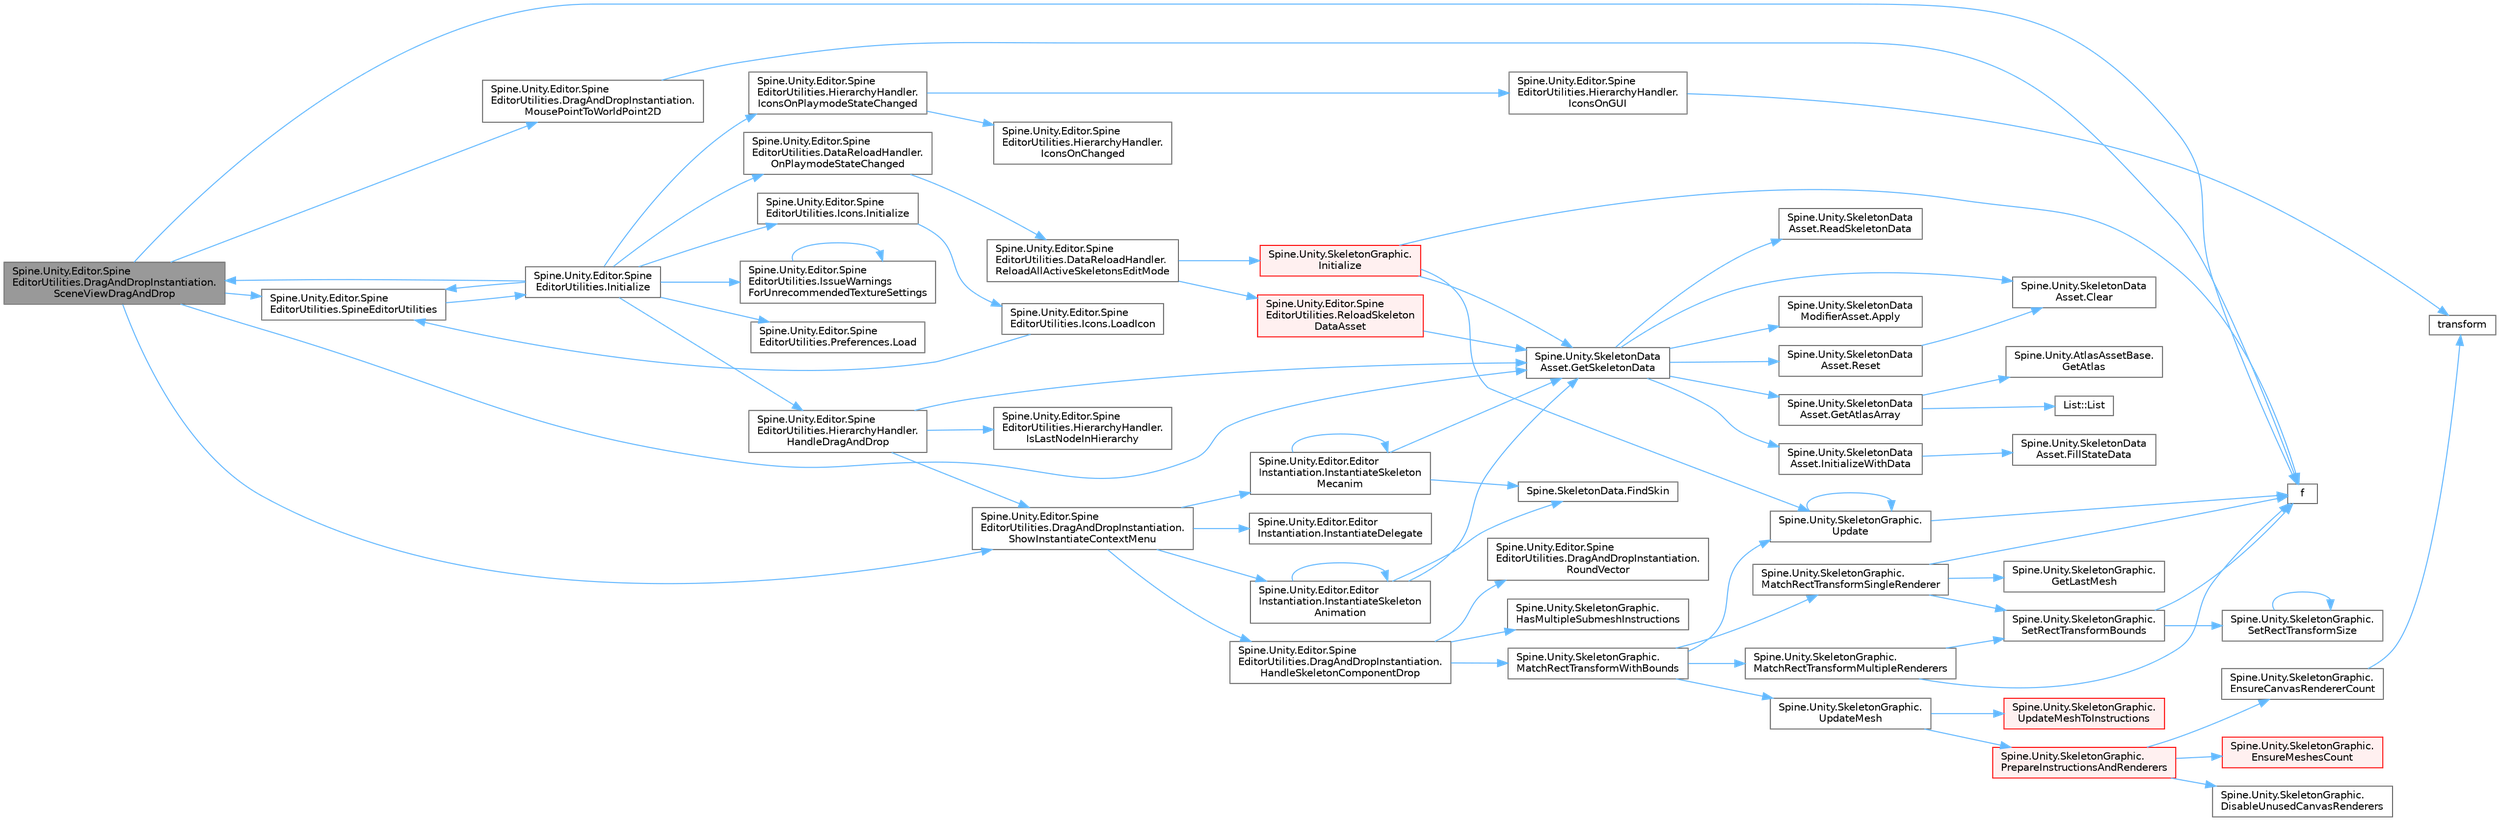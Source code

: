 digraph "Spine.Unity.Editor.SpineEditorUtilities.DragAndDropInstantiation.SceneViewDragAndDrop"
{
 // LATEX_PDF_SIZE
  bgcolor="transparent";
  edge [fontname=Helvetica,fontsize=10,labelfontname=Helvetica,labelfontsize=10];
  node [fontname=Helvetica,fontsize=10,shape=box,height=0.2,width=0.4];
  rankdir="LR";
  Node1 [id="Node000001",label="Spine.Unity.Editor.Spine\lEditorUtilities.DragAndDropInstantiation.\lSceneViewDragAndDrop",height=0.2,width=0.4,color="gray40", fillcolor="grey60", style="filled", fontcolor="black",tooltip=" "];
  Node1 -> Node2 [id="edge75_Node000001_Node000002",color="steelblue1",style="solid",tooltip=" "];
  Node2 [id="Node000002",label="f",height=0.2,width=0.4,color="grey40", fillcolor="white", style="filled",URL="$cxx11__tensor__map_8cpp.html#a7f507fea02198f6cb81c86640c7b1a4e",tooltip=" "];
  Node1 -> Node3 [id="edge76_Node000001_Node000003",color="steelblue1",style="solid",tooltip=" "];
  Node3 [id="Node000003",label="Spine.Unity.SkeletonData\lAsset.GetSkeletonData",height=0.2,width=0.4,color="grey40", fillcolor="white", style="filled",URL="$class_spine_1_1_unity_1_1_skeleton_data_asset.html#a2b0df38bd74c1b464ed8543f72c7fd4e",tooltip="Loads, caches and returns the SkeletonData from the skeleton data file. Returns the cached SkeletonDa..."];
  Node3 -> Node4 [id="edge77_Node000003_Node000004",color="steelblue1",style="solid",tooltip=" "];
  Node4 [id="Node000004",label="Spine.Unity.SkeletonData\lModifierAsset.Apply",height=0.2,width=0.4,color="grey40", fillcolor="white", style="filled",URL="$class_spine_1_1_unity_1_1_skeleton_data_modifier_asset.html#a09f330e2137df124acf2ed48946312ba",tooltip=" "];
  Node3 -> Node5 [id="edge78_Node000003_Node000005",color="steelblue1",style="solid",tooltip=" "];
  Node5 [id="Node000005",label="Spine.Unity.SkeletonData\lAsset.Clear",height=0.2,width=0.4,color="grey40", fillcolor="white", style="filled",URL="$class_spine_1_1_unity_1_1_skeleton_data_asset.html#a0609f106c8b6f209cdcc696dc7ef5361",tooltip="Clears the loaded SkeletonData and AnimationStateData. Use this to force a reload for the next time G..."];
  Node3 -> Node6 [id="edge79_Node000003_Node000006",color="steelblue1",style="solid",tooltip=" "];
  Node6 [id="Node000006",label="Spine.Unity.SkeletonData\lAsset.GetAtlasArray",height=0.2,width=0.4,color="grey40", fillcolor="white", style="filled",URL="$class_spine_1_1_unity_1_1_skeleton_data_asset.html#a1dbef5f8199b8f1f1545a26a4161f023",tooltip=" "];
  Node6 -> Node7 [id="edge80_Node000006_Node000007",color="steelblue1",style="solid",tooltip=" "];
  Node7 [id="Node000007",label="Spine.Unity.AtlasAssetBase.\lGetAtlas",height=0.2,width=0.4,color="grey40", fillcolor="white", style="filled",URL="$class_spine_1_1_unity_1_1_atlas_asset_base.html#a640cc5ec1798bc8ea9304d49bf97a26e",tooltip=" "];
  Node6 -> Node8 [id="edge81_Node000006_Node000008",color="steelblue1",style="solid",tooltip=" "];
  Node8 [id="Node000008",label="List::List",height=0.2,width=0.4,color="grey40", fillcolor="white", style="filled",URL="$class_list.html#a5c5e27671b21b3815d4e25b953c69454",tooltip=" "];
  Node3 -> Node9 [id="edge82_Node000003_Node000009",color="steelblue1",style="solid",tooltip=" "];
  Node9 [id="Node000009",label="Spine.Unity.SkeletonData\lAsset.InitializeWithData",height=0.2,width=0.4,color="grey40", fillcolor="white", style="filled",URL="$class_spine_1_1_unity_1_1_skeleton_data_asset.html#af35124cb15739cec2f598b6755a14f16",tooltip=" "];
  Node9 -> Node10 [id="edge83_Node000009_Node000010",color="steelblue1",style="solid",tooltip=" "];
  Node10 [id="Node000010",label="Spine.Unity.SkeletonData\lAsset.FillStateData",height=0.2,width=0.4,color="grey40", fillcolor="white", style="filled",URL="$class_spine_1_1_unity_1_1_skeleton_data_asset.html#a411b92c93906b415251b1a1022dfe9cb",tooltip=" "];
  Node3 -> Node11 [id="edge84_Node000003_Node000011",color="steelblue1",style="solid",tooltip=" "];
  Node11 [id="Node000011",label="Spine.Unity.SkeletonData\lAsset.ReadSkeletonData",height=0.2,width=0.4,color="grey40", fillcolor="white", style="filled",URL="$class_spine_1_1_unity_1_1_skeleton_data_asset.html#aa0975d976e5a4469b4f37d6bed3a21cd",tooltip=" "];
  Node3 -> Node12 [id="edge85_Node000003_Node000012",color="steelblue1",style="solid",tooltip=" "];
  Node12 [id="Node000012",label="Spine.Unity.SkeletonData\lAsset.Reset",height=0.2,width=0.4,color="grey40", fillcolor="white", style="filled",URL="$class_spine_1_1_unity_1_1_skeleton_data_asset.html#a36c686acb39535dbb13d1a55692b0f04",tooltip=" "];
  Node12 -> Node5 [id="edge86_Node000012_Node000005",color="steelblue1",style="solid",tooltip=" "];
  Node1 -> Node13 [id="edge87_Node000001_Node000013",color="steelblue1",style="solid",tooltip=" "];
  Node13 [id="Node000013",label="Spine.Unity.Editor.Spine\lEditorUtilities.DragAndDropInstantiation.\lMousePointToWorldPoint2D",height=0.2,width=0.4,color="grey40", fillcolor="white", style="filled",URL="$class_spine_1_1_unity_1_1_editor_1_1_spine_editor_utilities_1_1_drag_and_drop_instantiation.html#ac78dfc2ddc8e04d20f1ca408ae179c42",tooltip="Converts a mouse point to a world point on a plane."];
  Node13 -> Node2 [id="edge88_Node000013_Node000002",color="steelblue1",style="solid",tooltip=" "];
  Node1 -> Node14 [id="edge89_Node000001_Node000014",color="steelblue1",style="solid",tooltip=" "];
  Node14 [id="Node000014",label="Spine.Unity.Editor.Spine\lEditorUtilities.DragAndDropInstantiation.\lShowInstantiateContextMenu",height=0.2,width=0.4,color="grey40", fillcolor="white", style="filled",URL="$class_spine_1_1_unity_1_1_editor_1_1_spine_editor_utilities_1_1_drag_and_drop_instantiation.html#a151f91e92e3f3eb034ee5059784da010",tooltip=" "];
  Node14 -> Node15 [id="edge90_Node000014_Node000015",color="steelblue1",style="solid",tooltip=" "];
  Node15 [id="Node000015",label="Spine.Unity.Editor.Spine\lEditorUtilities.DragAndDropInstantiation.\lHandleSkeletonComponentDrop",height=0.2,width=0.4,color="grey40", fillcolor="white", style="filled",URL="$class_spine_1_1_unity_1_1_editor_1_1_spine_editor_utilities_1_1_drag_and_drop_instantiation.html#a740927ee54a7d6b0cb41be4d0c89b9dd",tooltip=" "];
  Node15 -> Node16 [id="edge91_Node000015_Node000016",color="steelblue1",style="solid",tooltip=" "];
  Node16 [id="Node000016",label="Spine.Unity.SkeletonGraphic.\lHasMultipleSubmeshInstructions",height=0.2,width=0.4,color="grey40", fillcolor="white", style="filled",URL="$class_spine_1_1_unity_1_1_skeleton_graphic.html#a1330ca516a2a73248576b047ef30c2cd",tooltip=" "];
  Node15 -> Node17 [id="edge92_Node000015_Node000017",color="steelblue1",style="solid",tooltip=" "];
  Node17 [id="Node000017",label="Spine.Unity.SkeletonGraphic.\lMatchRectTransformWithBounds",height=0.2,width=0.4,color="grey40", fillcolor="white", style="filled",URL="$class_spine_1_1_unity_1_1_skeleton_graphic.html#a21244bb0bd7c0eee72165952058843f2",tooltip=" "];
  Node17 -> Node18 [id="edge93_Node000017_Node000018",color="steelblue1",style="solid",tooltip=" "];
  Node18 [id="Node000018",label="Spine.Unity.SkeletonGraphic.\lMatchRectTransformMultipleRenderers",height=0.2,width=0.4,color="grey40", fillcolor="white", style="filled",URL="$class_spine_1_1_unity_1_1_skeleton_graphic.html#ae006d71be660943c27496907bf99feca",tooltip=" "];
  Node18 -> Node2 [id="edge94_Node000018_Node000002",color="steelblue1",style="solid",tooltip=" "];
  Node18 -> Node19 [id="edge95_Node000018_Node000019",color="steelblue1",style="solid",tooltip=" "];
  Node19 [id="Node000019",label="Spine.Unity.SkeletonGraphic.\lSetRectTransformBounds",height=0.2,width=0.4,color="grey40", fillcolor="white", style="filled",URL="$class_spine_1_1_unity_1_1_skeleton_graphic.html#acb0d9fd65cba62f578d7b9f625e3e68d",tooltip=" "];
  Node19 -> Node2 [id="edge96_Node000019_Node000002",color="steelblue1",style="solid",tooltip=" "];
  Node19 -> Node20 [id="edge97_Node000019_Node000020",color="steelblue1",style="solid",tooltip=" "];
  Node20 [id="Node000020",label="Spine.Unity.SkeletonGraphic.\lSetRectTransformSize",height=0.2,width=0.4,color="grey40", fillcolor="white", style="filled",URL="$class_spine_1_1_unity_1_1_skeleton_graphic.html#a26158d987b1e6f81bda90bbdc020a4ff",tooltip=" "];
  Node20 -> Node20 [id="edge98_Node000020_Node000020",color="steelblue1",style="solid",tooltip=" "];
  Node17 -> Node21 [id="edge99_Node000017_Node000021",color="steelblue1",style="solid",tooltip=" "];
  Node21 [id="Node000021",label="Spine.Unity.SkeletonGraphic.\lMatchRectTransformSingleRenderer",height=0.2,width=0.4,color="grey40", fillcolor="white", style="filled",URL="$class_spine_1_1_unity_1_1_skeleton_graphic.html#a68ddd15152b8c9c6bcb1ada993b53124",tooltip=" "];
  Node21 -> Node2 [id="edge100_Node000021_Node000002",color="steelblue1",style="solid",tooltip=" "];
  Node21 -> Node22 [id="edge101_Node000021_Node000022",color="steelblue1",style="solid",tooltip=" "];
  Node22 [id="Node000022",label="Spine.Unity.SkeletonGraphic.\lGetLastMesh",height=0.2,width=0.4,color="grey40", fillcolor="white", style="filled",URL="$class_spine_1_1_unity_1_1_skeleton_graphic.html#a38200a13cd52a53be7b3e0d23364be23",tooltip=" "];
  Node21 -> Node19 [id="edge102_Node000021_Node000019",color="steelblue1",style="solid",tooltip=" "];
  Node17 -> Node23 [id="edge103_Node000017_Node000023",color="steelblue1",style="solid",tooltip=" "];
  Node23 [id="Node000023",label="Spine.Unity.SkeletonGraphic.\lUpdate",height=0.2,width=0.4,color="grey40", fillcolor="white", style="filled",URL="$class_spine_1_1_unity_1_1_skeleton_graphic.html#aff60ca4f1769ec2ee4726770fd46f8fb",tooltip=" "];
  Node23 -> Node2 [id="edge104_Node000023_Node000002",color="steelblue1",style="solid",tooltip=" "];
  Node23 -> Node23 [id="edge105_Node000023_Node000023",color="steelblue1",style="solid",tooltip=" "];
  Node17 -> Node24 [id="edge106_Node000017_Node000024",color="steelblue1",style="solid",tooltip=" "];
  Node24 [id="Node000024",label="Spine.Unity.SkeletonGraphic.\lUpdateMesh",height=0.2,width=0.4,color="grey40", fillcolor="white", style="filled",URL="$class_spine_1_1_unity_1_1_skeleton_graphic.html#a1811fb0d59465b27a278b3aaf8058c36",tooltip=" "];
  Node24 -> Node25 [id="edge107_Node000024_Node000025",color="steelblue1",style="solid",tooltip=" "];
  Node25 [id="Node000025",label="Spine.Unity.SkeletonGraphic.\lPrepareInstructionsAndRenderers",height=0.2,width=0.4,color="red", fillcolor="#FFF0F0", style="filled",URL="$class_spine_1_1_unity_1_1_skeleton_graphic.html#a18d0a3256c312ad8cc037e8f36cded4b",tooltip=" "];
  Node25 -> Node26 [id="edge108_Node000025_Node000026",color="steelblue1",style="solid",tooltip=" "];
  Node26 [id="Node000026",label="Spine.Unity.SkeletonGraphic.\lDisableUnusedCanvasRenderers",height=0.2,width=0.4,color="grey40", fillcolor="white", style="filled",URL="$class_spine_1_1_unity_1_1_skeleton_graphic.html#a3638fe6f5a7dcc3ebe818b4ec835c9f5",tooltip=" "];
  Node25 -> Node27 [id="edge109_Node000025_Node000027",color="steelblue1",style="solid",tooltip=" "];
  Node27 [id="Node000027",label="Spine.Unity.SkeletonGraphic.\lEnsureCanvasRendererCount",height=0.2,width=0.4,color="grey40", fillcolor="white", style="filled",URL="$class_spine_1_1_unity_1_1_skeleton_graphic.html#a26c8c822ec81d83181c6bb7e50c8301d",tooltip=" "];
  Node27 -> Node28 [id="edge110_Node000027_Node000028",color="steelblue1",style="solid",tooltip=" "];
  Node28 [id="Node000028",label="transform",height=0.2,width=0.4,color="grey40", fillcolor="white", style="filled",URL="$geometry_8cpp.html#ad05130a1d9f2e9708c1125b4cc2fe7cb",tooltip=" "];
  Node25 -> Node29 [id="edge111_Node000025_Node000029",color="steelblue1",style="solid",tooltip=" "];
  Node29 [id="Node000029",label="Spine.Unity.SkeletonGraphic.\lEnsureMeshesCount",height=0.2,width=0.4,color="red", fillcolor="#FFF0F0", style="filled",URL="$class_spine_1_1_unity_1_1_skeleton_graphic.html#a337645562b00b7ba6936e3639fbcb271",tooltip=" "];
  Node24 -> Node34 [id="edge112_Node000024_Node000034",color="steelblue1",style="solid",tooltip=" "];
  Node34 [id="Node000034",label="Spine.Unity.SkeletonGraphic.\lUpdateMeshToInstructions",height=0.2,width=0.4,color="red", fillcolor="#FFF0F0", style="filled",URL="$class_spine_1_1_unity_1_1_skeleton_graphic.html#a50ec2f3ae7367a65798109fda1aa54e8",tooltip=" "];
  Node15 -> Node47 [id="edge113_Node000015_Node000047",color="steelblue1",style="solid",tooltip=" "];
  Node47 [id="Node000047",label="Spine.Unity.Editor.Spine\lEditorUtilities.DragAndDropInstantiation.\lRoundVector",height=0.2,width=0.4,color="grey40", fillcolor="white", style="filled",URL="$class_spine_1_1_unity_1_1_editor_1_1_spine_editor_utilities_1_1_drag_and_drop_instantiation.html#a4da7c06949d7cf0288e5d6e6715487a0",tooltip="Rounds off vector components to a number of decimal digits."];
  Node14 -> Node48 [id="edge114_Node000014_Node000048",color="steelblue1",style="solid",tooltip=" "];
  Node48 [id="Node000048",label="Spine.Unity.Editor.Editor\lInstantiation.InstantiateDelegate",height=0.2,width=0.4,color="grey40", fillcolor="white", style="filled",URL="$class_spine_1_1_unity_1_1_editor_1_1_editor_instantiation.html#a4c259361f2a77b1e5f978ffc197c929a",tooltip=" "];
  Node14 -> Node49 [id="edge115_Node000014_Node000049",color="steelblue1",style="solid",tooltip=" "];
  Node49 [id="Node000049",label="Spine.Unity.Editor.Editor\lInstantiation.InstantiateSkeleton\lAnimation",height=0.2,width=0.4,color="grey40", fillcolor="white", style="filled",URL="$class_spine_1_1_unity_1_1_editor_1_1_editor_instantiation.html#a3d8de5c859ad64922c4e2ed4b9d201e8",tooltip=" "];
  Node49 -> Node50 [id="edge116_Node000049_Node000050",color="steelblue1",style="solid",tooltip=" "];
  Node50 [id="Node000050",label="Spine.SkeletonData.FindSkin",height=0.2,width=0.4,color="grey40", fillcolor="white", style="filled",URL="$class_spine_1_1_skeleton_data.html#a6f87af52a59ff01da994c5ae68397369",tooltip="May be null."];
  Node49 -> Node3 [id="edge117_Node000049_Node000003",color="steelblue1",style="solid",tooltip=" "];
  Node49 -> Node49 [id="edge118_Node000049_Node000049",color="steelblue1",style="solid",tooltip=" "];
  Node14 -> Node51 [id="edge119_Node000014_Node000051",color="steelblue1",style="solid",tooltip=" "];
  Node51 [id="Node000051",label="Spine.Unity.Editor.Editor\lInstantiation.InstantiateSkeleton\lMecanim",height=0.2,width=0.4,color="grey40", fillcolor="white", style="filled",URL="$class_spine_1_1_unity_1_1_editor_1_1_editor_instantiation.html#aecd9520779a3f28e30db6ea28d38ae82",tooltip=" "];
  Node51 -> Node50 [id="edge120_Node000051_Node000050",color="steelblue1",style="solid",tooltip=" "];
  Node51 -> Node3 [id="edge121_Node000051_Node000003",color="steelblue1",style="solid",tooltip=" "];
  Node51 -> Node51 [id="edge122_Node000051_Node000051",color="steelblue1",style="solid",tooltip=" "];
  Node1 -> Node52 [id="edge123_Node000001_Node000052",color="steelblue1",style="solid",tooltip=" "];
  Node52 [id="Node000052",label="Spine.Unity.Editor.Spine\lEditorUtilities.SpineEditorUtilities",height=0.2,width=0.4,color="grey40", fillcolor="white", style="filled",URL="$class_spine_1_1_unity_1_1_editor_1_1_spine_editor_utilities.html#ac7d2768f43a591003555a90010ee7e4d",tooltip=" "];
  Node52 -> Node53 [id="edge124_Node000052_Node000053",color="steelblue1",style="solid",tooltip=" "];
  Node53 [id="Node000053",label="Spine.Unity.Editor.Spine\lEditorUtilities.Initialize",height=0.2,width=0.4,color="grey40", fillcolor="white", style="filled",URL="$class_spine_1_1_unity_1_1_editor_1_1_spine_editor_utilities.html#abd76572f6dc50fd5b923f3360652e60c",tooltip=" "];
  Node53 -> Node54 [id="edge125_Node000053_Node000054",color="steelblue1",style="solid",tooltip=" "];
  Node54 [id="Node000054",label="Spine.Unity.Editor.Spine\lEditorUtilities.HierarchyHandler.\lHandleDragAndDrop",height=0.2,width=0.4,color="grey40", fillcolor="white", style="filled",URL="$class_spine_1_1_unity_1_1_editor_1_1_spine_editor_utilities_1_1_hierarchy_handler.html#a1a42f29b51e4dc47d487e5642ad6512d",tooltip=" "];
  Node54 -> Node3 [id="edge126_Node000054_Node000003",color="steelblue1",style="solid",tooltip=" "];
  Node54 -> Node55 [id="edge127_Node000054_Node000055",color="steelblue1",style="solid",tooltip=" "];
  Node55 [id="Node000055",label="Spine.Unity.Editor.Spine\lEditorUtilities.HierarchyHandler.\lIsLastNodeInHierarchy",height=0.2,width=0.4,color="grey40", fillcolor="white", style="filled",URL="$class_spine_1_1_unity_1_1_editor_1_1_spine_editor_utilities_1_1_hierarchy_handler.html#a7ffafa2e0b91c6b537d386418e770ad7",tooltip=" "];
  Node54 -> Node14 [id="edge128_Node000054_Node000014",color="steelblue1",style="solid",tooltip=" "];
  Node53 -> Node56 [id="edge129_Node000053_Node000056",color="steelblue1",style="solid",tooltip=" "];
  Node56 [id="Node000056",label="Spine.Unity.Editor.Spine\lEditorUtilities.HierarchyHandler.\lIconsOnPlaymodeStateChanged",height=0.2,width=0.4,color="grey40", fillcolor="white", style="filled",URL="$class_spine_1_1_unity_1_1_editor_1_1_spine_editor_utilities_1_1_hierarchy_handler.html#a5679e0dfd4a5917ec1b1630f9afe14e5",tooltip=" "];
  Node56 -> Node57 [id="edge130_Node000056_Node000057",color="steelblue1",style="solid",tooltip=" "];
  Node57 [id="Node000057",label="Spine.Unity.Editor.Spine\lEditorUtilities.HierarchyHandler.\lIconsOnChanged",height=0.2,width=0.4,color="grey40", fillcolor="white", style="filled",URL="$class_spine_1_1_unity_1_1_editor_1_1_spine_editor_utilities_1_1_hierarchy_handler.html#ad599c035fe536f69b1c7c7997623f5db",tooltip=" "];
  Node56 -> Node58 [id="edge131_Node000056_Node000058",color="steelblue1",style="solid",tooltip=" "];
  Node58 [id="Node000058",label="Spine.Unity.Editor.Spine\lEditorUtilities.HierarchyHandler.\lIconsOnGUI",height=0.2,width=0.4,color="grey40", fillcolor="white", style="filled",URL="$class_spine_1_1_unity_1_1_editor_1_1_spine_editor_utilities_1_1_hierarchy_handler.html#a8c74a4e7df94d62cdaaa884cbe21f974",tooltip=" "];
  Node58 -> Node28 [id="edge132_Node000058_Node000028",color="steelblue1",style="solid",tooltip=" "];
  Node53 -> Node59 [id="edge133_Node000053_Node000059",color="steelblue1",style="solid",tooltip=" "];
  Node59 [id="Node000059",label="Spine.Unity.Editor.Spine\lEditorUtilities.Icons.Initialize",height=0.2,width=0.4,color="grey40", fillcolor="white", style="filled",URL="$class_spine_1_1_unity_1_1_editor_1_1_spine_editor_utilities_1_1_icons.html#a827ac18599cfad6d3d62ad362f53b886",tooltip=" "];
  Node59 -> Node60 [id="edge134_Node000059_Node000060",color="steelblue1",style="solid",tooltip=" "];
  Node60 [id="Node000060",label="Spine.Unity.Editor.Spine\lEditorUtilities.Icons.LoadIcon",height=0.2,width=0.4,color="grey40", fillcolor="white", style="filled",URL="$class_spine_1_1_unity_1_1_editor_1_1_spine_editor_utilities_1_1_icons.html#a0f84a49ed82e4c0a56eff579b02d936a",tooltip=" "];
  Node60 -> Node52 [id="edge135_Node000060_Node000052",color="steelblue1",style="solid",tooltip=" "];
  Node53 -> Node61 [id="edge136_Node000053_Node000061",color="steelblue1",style="solid",tooltip=" "];
  Node61 [id="Node000061",label="Spine.Unity.Editor.Spine\lEditorUtilities.IssueWarnings\lForUnrecommendedTextureSettings",height=0.2,width=0.4,color="grey40", fillcolor="white", style="filled",URL="$class_spine_1_1_unity_1_1_editor_1_1_spine_editor_utilities.html#ad8f08832ceb97be6334ab8701681a1f3",tooltip=" "];
  Node61 -> Node61 [id="edge137_Node000061_Node000061",color="steelblue1",style="solid",tooltip=" "];
  Node53 -> Node62 [id="edge138_Node000053_Node000062",color="steelblue1",style="solid",tooltip=" "];
  Node62 [id="Node000062",label="Spine.Unity.Editor.Spine\lEditorUtilities.Preferences.Load",height=0.2,width=0.4,color="grey40", fillcolor="white", style="filled",URL="$class_spine_1_1_unity_1_1_editor_1_1_spine_editor_utilities_1_1_preferences.html#ad0c965afa143d68e2f4f46de7af3729c",tooltip=" "];
  Node53 -> Node63 [id="edge139_Node000053_Node000063",color="steelblue1",style="solid",tooltip=" "];
  Node63 [id="Node000063",label="Spine.Unity.Editor.Spine\lEditorUtilities.DataReloadHandler.\lOnPlaymodeStateChanged",height=0.2,width=0.4,color="grey40", fillcolor="white", style="filled",URL="$class_spine_1_1_unity_1_1_editor_1_1_spine_editor_utilities_1_1_data_reload_handler.html#a639a3277596e265eaa26fa866412255f",tooltip=" "];
  Node63 -> Node64 [id="edge140_Node000063_Node000064",color="steelblue1",style="solid",tooltip=" "];
  Node64 [id="Node000064",label="Spine.Unity.Editor.Spine\lEditorUtilities.DataReloadHandler.\lReloadAllActiveSkeletonsEditMode",height=0.2,width=0.4,color="grey40", fillcolor="white", style="filled",URL="$class_spine_1_1_unity_1_1_editor_1_1_spine_editor_utilities_1_1_data_reload_handler.html#add5a2323055052674772b94e7ad0c7f5",tooltip=" "];
  Node64 -> Node65 [id="edge141_Node000064_Node000065",color="steelblue1",style="solid",tooltip=" "];
  Node65 [id="Node000065",label="Spine.Unity.SkeletonGraphic.\lInitialize",height=0.2,width=0.4,color="red", fillcolor="#FFF0F0", style="filled",URL="$class_spine_1_1_unity_1_1_skeleton_graphic.html#a7e3fa647feb1c7753bf9a62fadfb58b5",tooltip=" "];
  Node65 -> Node2 [id="edge142_Node000065_Node000002",color="steelblue1",style="solid",tooltip=" "];
  Node65 -> Node3 [id="edge143_Node000065_Node000003",color="steelblue1",style="solid",tooltip=" "];
  Node65 -> Node23 [id="edge144_Node000065_Node000023",color="steelblue1",style="solid",tooltip=" "];
  Node64 -> Node73 [id="edge145_Node000064_Node000073",color="steelblue1",style="solid",tooltip=" "];
  Node73 [id="Node000073",label="Spine.Unity.Editor.Spine\lEditorUtilities.ReloadSkeleton\lDataAsset",height=0.2,width=0.4,color="red", fillcolor="#FFF0F0", style="filled",URL="$class_spine_1_1_unity_1_1_editor_1_1_spine_editor_utilities.html#a8bf2e890ce73f7347cbc9d129c7a40cf",tooltip=" "];
  Node73 -> Node3 [id="edge146_Node000073_Node000003",color="steelblue1",style="solid",tooltip=" "];
  Node53 -> Node1 [id="edge147_Node000053_Node000001",color="steelblue1",style="solid",tooltip=" "];
  Node53 -> Node52 [id="edge148_Node000053_Node000052",color="steelblue1",style="solid",tooltip=" "];
}
